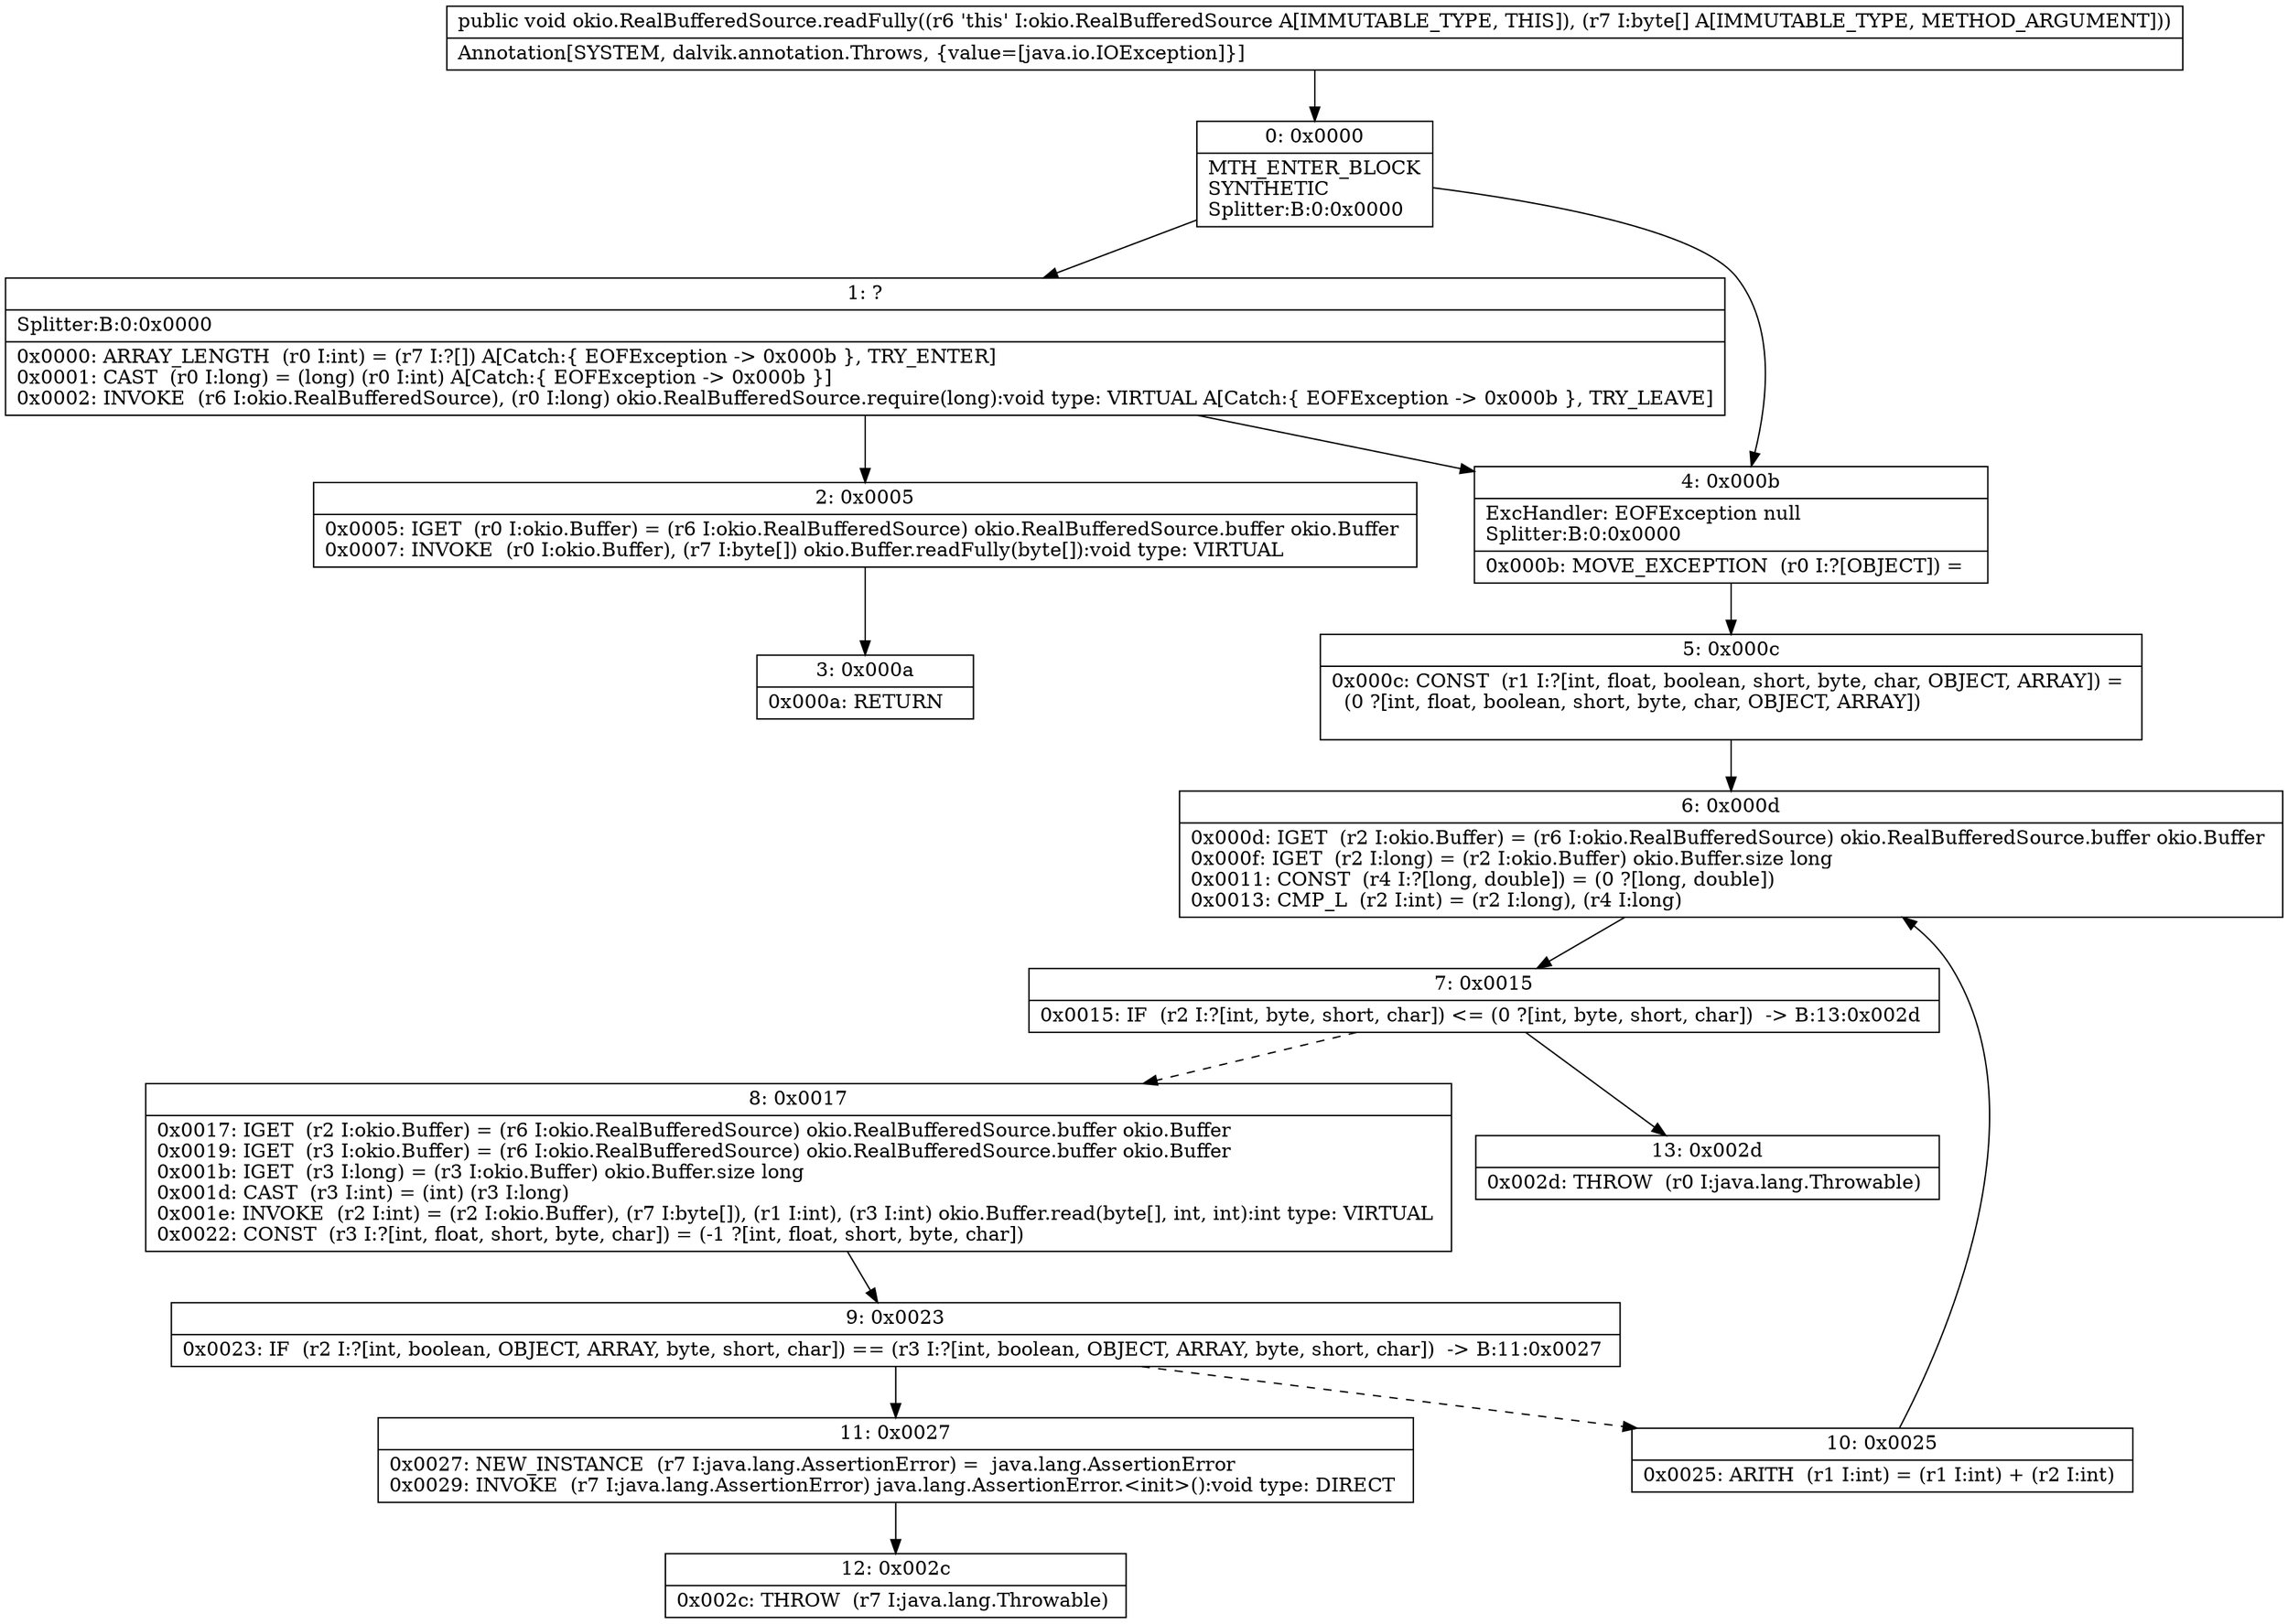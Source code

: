 digraph "CFG forokio.RealBufferedSource.readFully([B)V" {
Node_0 [shape=record,label="{0\:\ 0x0000|MTH_ENTER_BLOCK\lSYNTHETIC\lSplitter:B:0:0x0000\l}"];
Node_1 [shape=record,label="{1\:\ ?|Splitter:B:0:0x0000\l|0x0000: ARRAY_LENGTH  (r0 I:int) = (r7 I:?[]) A[Catch:\{ EOFException \-\> 0x000b \}, TRY_ENTER]\l0x0001: CAST  (r0 I:long) = (long) (r0 I:int) A[Catch:\{ EOFException \-\> 0x000b \}]\l0x0002: INVOKE  (r6 I:okio.RealBufferedSource), (r0 I:long) okio.RealBufferedSource.require(long):void type: VIRTUAL A[Catch:\{ EOFException \-\> 0x000b \}, TRY_LEAVE]\l}"];
Node_2 [shape=record,label="{2\:\ 0x0005|0x0005: IGET  (r0 I:okio.Buffer) = (r6 I:okio.RealBufferedSource) okio.RealBufferedSource.buffer okio.Buffer \l0x0007: INVOKE  (r0 I:okio.Buffer), (r7 I:byte[]) okio.Buffer.readFully(byte[]):void type: VIRTUAL \l}"];
Node_3 [shape=record,label="{3\:\ 0x000a|0x000a: RETURN   \l}"];
Node_4 [shape=record,label="{4\:\ 0x000b|ExcHandler: EOFException null\lSplitter:B:0:0x0000\l|0x000b: MOVE_EXCEPTION  (r0 I:?[OBJECT]) =  \l}"];
Node_5 [shape=record,label="{5\:\ 0x000c|0x000c: CONST  (r1 I:?[int, float, boolean, short, byte, char, OBJECT, ARRAY]) = \l  (0 ?[int, float, boolean, short, byte, char, OBJECT, ARRAY])\l \l}"];
Node_6 [shape=record,label="{6\:\ 0x000d|0x000d: IGET  (r2 I:okio.Buffer) = (r6 I:okio.RealBufferedSource) okio.RealBufferedSource.buffer okio.Buffer \l0x000f: IGET  (r2 I:long) = (r2 I:okio.Buffer) okio.Buffer.size long \l0x0011: CONST  (r4 I:?[long, double]) = (0 ?[long, double]) \l0x0013: CMP_L  (r2 I:int) = (r2 I:long), (r4 I:long) \l}"];
Node_7 [shape=record,label="{7\:\ 0x0015|0x0015: IF  (r2 I:?[int, byte, short, char]) \<= (0 ?[int, byte, short, char])  \-\> B:13:0x002d \l}"];
Node_8 [shape=record,label="{8\:\ 0x0017|0x0017: IGET  (r2 I:okio.Buffer) = (r6 I:okio.RealBufferedSource) okio.RealBufferedSource.buffer okio.Buffer \l0x0019: IGET  (r3 I:okio.Buffer) = (r6 I:okio.RealBufferedSource) okio.RealBufferedSource.buffer okio.Buffer \l0x001b: IGET  (r3 I:long) = (r3 I:okio.Buffer) okio.Buffer.size long \l0x001d: CAST  (r3 I:int) = (int) (r3 I:long) \l0x001e: INVOKE  (r2 I:int) = (r2 I:okio.Buffer), (r7 I:byte[]), (r1 I:int), (r3 I:int) okio.Buffer.read(byte[], int, int):int type: VIRTUAL \l0x0022: CONST  (r3 I:?[int, float, short, byte, char]) = (\-1 ?[int, float, short, byte, char]) \l}"];
Node_9 [shape=record,label="{9\:\ 0x0023|0x0023: IF  (r2 I:?[int, boolean, OBJECT, ARRAY, byte, short, char]) == (r3 I:?[int, boolean, OBJECT, ARRAY, byte, short, char])  \-\> B:11:0x0027 \l}"];
Node_10 [shape=record,label="{10\:\ 0x0025|0x0025: ARITH  (r1 I:int) = (r1 I:int) + (r2 I:int) \l}"];
Node_11 [shape=record,label="{11\:\ 0x0027|0x0027: NEW_INSTANCE  (r7 I:java.lang.AssertionError) =  java.lang.AssertionError \l0x0029: INVOKE  (r7 I:java.lang.AssertionError) java.lang.AssertionError.\<init\>():void type: DIRECT \l}"];
Node_12 [shape=record,label="{12\:\ 0x002c|0x002c: THROW  (r7 I:java.lang.Throwable) \l}"];
Node_13 [shape=record,label="{13\:\ 0x002d|0x002d: THROW  (r0 I:java.lang.Throwable) \l}"];
MethodNode[shape=record,label="{public void okio.RealBufferedSource.readFully((r6 'this' I:okio.RealBufferedSource A[IMMUTABLE_TYPE, THIS]), (r7 I:byte[] A[IMMUTABLE_TYPE, METHOD_ARGUMENT]))  | Annotation[SYSTEM, dalvik.annotation.Throws, \{value=[java.io.IOException]\}]\l}"];
MethodNode -> Node_0;
Node_0 -> Node_1;
Node_0 -> Node_4;
Node_1 -> Node_2;
Node_1 -> Node_4;
Node_2 -> Node_3;
Node_4 -> Node_5;
Node_5 -> Node_6;
Node_6 -> Node_7;
Node_7 -> Node_8[style=dashed];
Node_7 -> Node_13;
Node_8 -> Node_9;
Node_9 -> Node_10[style=dashed];
Node_9 -> Node_11;
Node_10 -> Node_6;
Node_11 -> Node_12;
}

